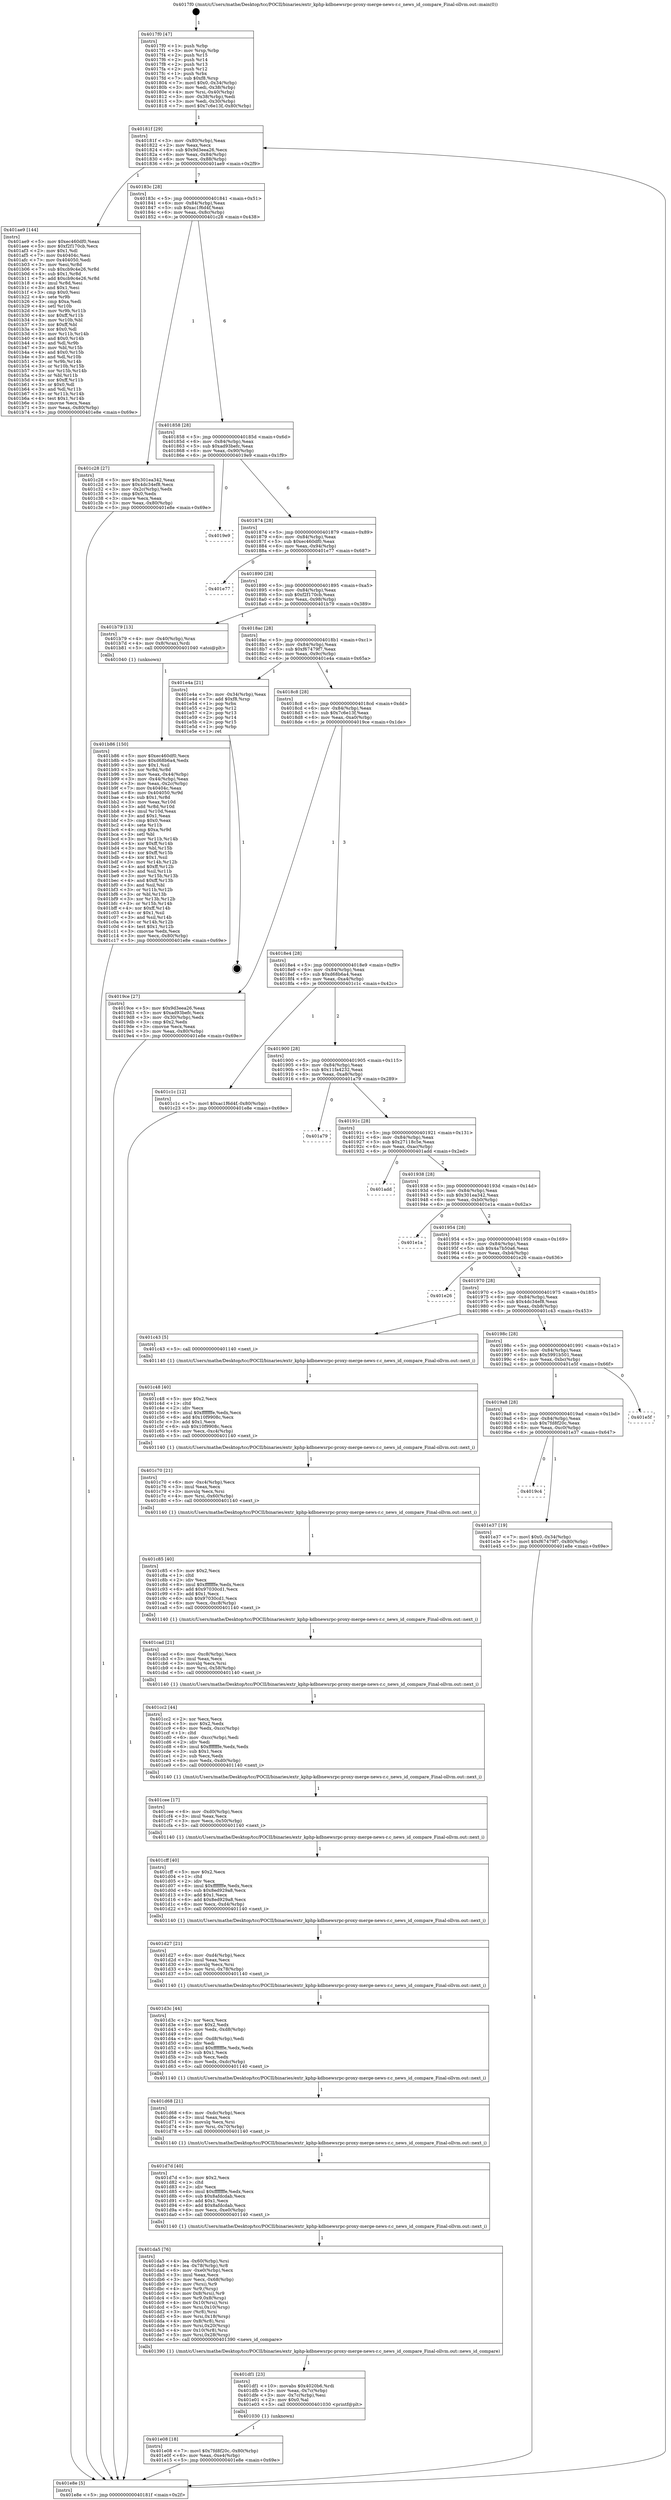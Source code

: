 digraph "0x4017f0" {
  label = "0x4017f0 (/mnt/c/Users/mathe/Desktop/tcc/POCII/binaries/extr_kphp-kdbnewsrpc-proxy-merge-news-r.c_news_id_compare_Final-ollvm.out::main(0))"
  labelloc = "t"
  node[shape=record]

  Entry [label="",width=0.3,height=0.3,shape=circle,fillcolor=black,style=filled]
  "0x40181f" [label="{
     0x40181f [29]\l
     | [instrs]\l
     &nbsp;&nbsp;0x40181f \<+3\>: mov -0x80(%rbp),%eax\l
     &nbsp;&nbsp;0x401822 \<+2\>: mov %eax,%ecx\l
     &nbsp;&nbsp;0x401824 \<+6\>: sub $0x9d3eea26,%ecx\l
     &nbsp;&nbsp;0x40182a \<+6\>: mov %eax,-0x84(%rbp)\l
     &nbsp;&nbsp;0x401830 \<+6\>: mov %ecx,-0x88(%rbp)\l
     &nbsp;&nbsp;0x401836 \<+6\>: je 0000000000401ae9 \<main+0x2f9\>\l
  }"]
  "0x401ae9" [label="{
     0x401ae9 [144]\l
     | [instrs]\l
     &nbsp;&nbsp;0x401ae9 \<+5\>: mov $0xec460df0,%eax\l
     &nbsp;&nbsp;0x401aee \<+5\>: mov $0xf2f170cb,%ecx\l
     &nbsp;&nbsp;0x401af3 \<+2\>: mov $0x1,%dl\l
     &nbsp;&nbsp;0x401af5 \<+7\>: mov 0x40404c,%esi\l
     &nbsp;&nbsp;0x401afc \<+7\>: mov 0x404050,%edi\l
     &nbsp;&nbsp;0x401b03 \<+3\>: mov %esi,%r8d\l
     &nbsp;&nbsp;0x401b06 \<+7\>: sub $0xcb9c4e26,%r8d\l
     &nbsp;&nbsp;0x401b0d \<+4\>: sub $0x1,%r8d\l
     &nbsp;&nbsp;0x401b11 \<+7\>: add $0xcb9c4e26,%r8d\l
     &nbsp;&nbsp;0x401b18 \<+4\>: imul %r8d,%esi\l
     &nbsp;&nbsp;0x401b1c \<+3\>: and $0x1,%esi\l
     &nbsp;&nbsp;0x401b1f \<+3\>: cmp $0x0,%esi\l
     &nbsp;&nbsp;0x401b22 \<+4\>: sete %r9b\l
     &nbsp;&nbsp;0x401b26 \<+3\>: cmp $0xa,%edi\l
     &nbsp;&nbsp;0x401b29 \<+4\>: setl %r10b\l
     &nbsp;&nbsp;0x401b2d \<+3\>: mov %r9b,%r11b\l
     &nbsp;&nbsp;0x401b30 \<+4\>: xor $0xff,%r11b\l
     &nbsp;&nbsp;0x401b34 \<+3\>: mov %r10b,%bl\l
     &nbsp;&nbsp;0x401b37 \<+3\>: xor $0xff,%bl\l
     &nbsp;&nbsp;0x401b3a \<+3\>: xor $0x0,%dl\l
     &nbsp;&nbsp;0x401b3d \<+3\>: mov %r11b,%r14b\l
     &nbsp;&nbsp;0x401b40 \<+4\>: and $0x0,%r14b\l
     &nbsp;&nbsp;0x401b44 \<+3\>: and %dl,%r9b\l
     &nbsp;&nbsp;0x401b47 \<+3\>: mov %bl,%r15b\l
     &nbsp;&nbsp;0x401b4a \<+4\>: and $0x0,%r15b\l
     &nbsp;&nbsp;0x401b4e \<+3\>: and %dl,%r10b\l
     &nbsp;&nbsp;0x401b51 \<+3\>: or %r9b,%r14b\l
     &nbsp;&nbsp;0x401b54 \<+3\>: or %r10b,%r15b\l
     &nbsp;&nbsp;0x401b57 \<+3\>: xor %r15b,%r14b\l
     &nbsp;&nbsp;0x401b5a \<+3\>: or %bl,%r11b\l
     &nbsp;&nbsp;0x401b5d \<+4\>: xor $0xff,%r11b\l
     &nbsp;&nbsp;0x401b61 \<+3\>: or $0x0,%dl\l
     &nbsp;&nbsp;0x401b64 \<+3\>: and %dl,%r11b\l
     &nbsp;&nbsp;0x401b67 \<+3\>: or %r11b,%r14b\l
     &nbsp;&nbsp;0x401b6a \<+4\>: test $0x1,%r14b\l
     &nbsp;&nbsp;0x401b6e \<+3\>: cmovne %ecx,%eax\l
     &nbsp;&nbsp;0x401b71 \<+3\>: mov %eax,-0x80(%rbp)\l
     &nbsp;&nbsp;0x401b74 \<+5\>: jmp 0000000000401e8e \<main+0x69e\>\l
  }"]
  "0x40183c" [label="{
     0x40183c [28]\l
     | [instrs]\l
     &nbsp;&nbsp;0x40183c \<+5\>: jmp 0000000000401841 \<main+0x51\>\l
     &nbsp;&nbsp;0x401841 \<+6\>: mov -0x84(%rbp),%eax\l
     &nbsp;&nbsp;0x401847 \<+5\>: sub $0xac1f6d4f,%eax\l
     &nbsp;&nbsp;0x40184c \<+6\>: mov %eax,-0x8c(%rbp)\l
     &nbsp;&nbsp;0x401852 \<+6\>: je 0000000000401c28 \<main+0x438\>\l
  }"]
  Exit [label="",width=0.3,height=0.3,shape=circle,fillcolor=black,style=filled,peripheries=2]
  "0x401c28" [label="{
     0x401c28 [27]\l
     | [instrs]\l
     &nbsp;&nbsp;0x401c28 \<+5\>: mov $0x301ea342,%eax\l
     &nbsp;&nbsp;0x401c2d \<+5\>: mov $0x4dc34ef8,%ecx\l
     &nbsp;&nbsp;0x401c32 \<+3\>: mov -0x2c(%rbp),%edx\l
     &nbsp;&nbsp;0x401c35 \<+3\>: cmp $0x0,%edx\l
     &nbsp;&nbsp;0x401c38 \<+3\>: cmove %ecx,%eax\l
     &nbsp;&nbsp;0x401c3b \<+3\>: mov %eax,-0x80(%rbp)\l
     &nbsp;&nbsp;0x401c3e \<+5\>: jmp 0000000000401e8e \<main+0x69e\>\l
  }"]
  "0x401858" [label="{
     0x401858 [28]\l
     | [instrs]\l
     &nbsp;&nbsp;0x401858 \<+5\>: jmp 000000000040185d \<main+0x6d\>\l
     &nbsp;&nbsp;0x40185d \<+6\>: mov -0x84(%rbp),%eax\l
     &nbsp;&nbsp;0x401863 \<+5\>: sub $0xad93befc,%eax\l
     &nbsp;&nbsp;0x401868 \<+6\>: mov %eax,-0x90(%rbp)\l
     &nbsp;&nbsp;0x40186e \<+6\>: je 00000000004019e9 \<main+0x1f9\>\l
  }"]
  "0x4019c4" [label="{
     0x4019c4\l
  }", style=dashed]
  "0x4019e9" [label="{
     0x4019e9\l
  }", style=dashed]
  "0x401874" [label="{
     0x401874 [28]\l
     | [instrs]\l
     &nbsp;&nbsp;0x401874 \<+5\>: jmp 0000000000401879 \<main+0x89\>\l
     &nbsp;&nbsp;0x401879 \<+6\>: mov -0x84(%rbp),%eax\l
     &nbsp;&nbsp;0x40187f \<+5\>: sub $0xec460df0,%eax\l
     &nbsp;&nbsp;0x401884 \<+6\>: mov %eax,-0x94(%rbp)\l
     &nbsp;&nbsp;0x40188a \<+6\>: je 0000000000401e77 \<main+0x687\>\l
  }"]
  "0x401e37" [label="{
     0x401e37 [19]\l
     | [instrs]\l
     &nbsp;&nbsp;0x401e37 \<+7\>: movl $0x0,-0x34(%rbp)\l
     &nbsp;&nbsp;0x401e3e \<+7\>: movl $0xf67479f7,-0x80(%rbp)\l
     &nbsp;&nbsp;0x401e45 \<+5\>: jmp 0000000000401e8e \<main+0x69e\>\l
  }"]
  "0x401e77" [label="{
     0x401e77\l
  }", style=dashed]
  "0x401890" [label="{
     0x401890 [28]\l
     | [instrs]\l
     &nbsp;&nbsp;0x401890 \<+5\>: jmp 0000000000401895 \<main+0xa5\>\l
     &nbsp;&nbsp;0x401895 \<+6\>: mov -0x84(%rbp),%eax\l
     &nbsp;&nbsp;0x40189b \<+5\>: sub $0xf2f170cb,%eax\l
     &nbsp;&nbsp;0x4018a0 \<+6\>: mov %eax,-0x98(%rbp)\l
     &nbsp;&nbsp;0x4018a6 \<+6\>: je 0000000000401b79 \<main+0x389\>\l
  }"]
  "0x4019a8" [label="{
     0x4019a8 [28]\l
     | [instrs]\l
     &nbsp;&nbsp;0x4019a8 \<+5\>: jmp 00000000004019ad \<main+0x1bd\>\l
     &nbsp;&nbsp;0x4019ad \<+6\>: mov -0x84(%rbp),%eax\l
     &nbsp;&nbsp;0x4019b3 \<+5\>: sub $0x7fd8f20c,%eax\l
     &nbsp;&nbsp;0x4019b8 \<+6\>: mov %eax,-0xc0(%rbp)\l
     &nbsp;&nbsp;0x4019be \<+6\>: je 0000000000401e37 \<main+0x647\>\l
  }"]
  "0x401b79" [label="{
     0x401b79 [13]\l
     | [instrs]\l
     &nbsp;&nbsp;0x401b79 \<+4\>: mov -0x40(%rbp),%rax\l
     &nbsp;&nbsp;0x401b7d \<+4\>: mov 0x8(%rax),%rdi\l
     &nbsp;&nbsp;0x401b81 \<+5\>: call 0000000000401040 \<atoi@plt\>\l
     | [calls]\l
     &nbsp;&nbsp;0x401040 \{1\} (unknown)\l
  }"]
  "0x4018ac" [label="{
     0x4018ac [28]\l
     | [instrs]\l
     &nbsp;&nbsp;0x4018ac \<+5\>: jmp 00000000004018b1 \<main+0xc1\>\l
     &nbsp;&nbsp;0x4018b1 \<+6\>: mov -0x84(%rbp),%eax\l
     &nbsp;&nbsp;0x4018b7 \<+5\>: sub $0xf67479f7,%eax\l
     &nbsp;&nbsp;0x4018bc \<+6\>: mov %eax,-0x9c(%rbp)\l
     &nbsp;&nbsp;0x4018c2 \<+6\>: je 0000000000401e4a \<main+0x65a\>\l
  }"]
  "0x401e5f" [label="{
     0x401e5f\l
  }", style=dashed]
  "0x401e4a" [label="{
     0x401e4a [21]\l
     | [instrs]\l
     &nbsp;&nbsp;0x401e4a \<+3\>: mov -0x34(%rbp),%eax\l
     &nbsp;&nbsp;0x401e4d \<+7\>: add $0xf8,%rsp\l
     &nbsp;&nbsp;0x401e54 \<+1\>: pop %rbx\l
     &nbsp;&nbsp;0x401e55 \<+2\>: pop %r12\l
     &nbsp;&nbsp;0x401e57 \<+2\>: pop %r13\l
     &nbsp;&nbsp;0x401e59 \<+2\>: pop %r14\l
     &nbsp;&nbsp;0x401e5b \<+2\>: pop %r15\l
     &nbsp;&nbsp;0x401e5d \<+1\>: pop %rbp\l
     &nbsp;&nbsp;0x401e5e \<+1\>: ret\l
  }"]
  "0x4018c8" [label="{
     0x4018c8 [28]\l
     | [instrs]\l
     &nbsp;&nbsp;0x4018c8 \<+5\>: jmp 00000000004018cd \<main+0xdd\>\l
     &nbsp;&nbsp;0x4018cd \<+6\>: mov -0x84(%rbp),%eax\l
     &nbsp;&nbsp;0x4018d3 \<+5\>: sub $0x7c6e13f,%eax\l
     &nbsp;&nbsp;0x4018d8 \<+6\>: mov %eax,-0xa0(%rbp)\l
     &nbsp;&nbsp;0x4018de \<+6\>: je 00000000004019ce \<main+0x1de\>\l
  }"]
  "0x401e08" [label="{
     0x401e08 [18]\l
     | [instrs]\l
     &nbsp;&nbsp;0x401e08 \<+7\>: movl $0x7fd8f20c,-0x80(%rbp)\l
     &nbsp;&nbsp;0x401e0f \<+6\>: mov %eax,-0xe4(%rbp)\l
     &nbsp;&nbsp;0x401e15 \<+5\>: jmp 0000000000401e8e \<main+0x69e\>\l
  }"]
  "0x4019ce" [label="{
     0x4019ce [27]\l
     | [instrs]\l
     &nbsp;&nbsp;0x4019ce \<+5\>: mov $0x9d3eea26,%eax\l
     &nbsp;&nbsp;0x4019d3 \<+5\>: mov $0xad93befc,%ecx\l
     &nbsp;&nbsp;0x4019d8 \<+3\>: mov -0x30(%rbp),%edx\l
     &nbsp;&nbsp;0x4019db \<+3\>: cmp $0x2,%edx\l
     &nbsp;&nbsp;0x4019de \<+3\>: cmovne %ecx,%eax\l
     &nbsp;&nbsp;0x4019e1 \<+3\>: mov %eax,-0x80(%rbp)\l
     &nbsp;&nbsp;0x4019e4 \<+5\>: jmp 0000000000401e8e \<main+0x69e\>\l
  }"]
  "0x4018e4" [label="{
     0x4018e4 [28]\l
     | [instrs]\l
     &nbsp;&nbsp;0x4018e4 \<+5\>: jmp 00000000004018e9 \<main+0xf9\>\l
     &nbsp;&nbsp;0x4018e9 \<+6\>: mov -0x84(%rbp),%eax\l
     &nbsp;&nbsp;0x4018ef \<+5\>: sub $0xd68b6a4,%eax\l
     &nbsp;&nbsp;0x4018f4 \<+6\>: mov %eax,-0xa4(%rbp)\l
     &nbsp;&nbsp;0x4018fa \<+6\>: je 0000000000401c1c \<main+0x42c\>\l
  }"]
  "0x401e8e" [label="{
     0x401e8e [5]\l
     | [instrs]\l
     &nbsp;&nbsp;0x401e8e \<+5\>: jmp 000000000040181f \<main+0x2f\>\l
  }"]
  "0x4017f0" [label="{
     0x4017f0 [47]\l
     | [instrs]\l
     &nbsp;&nbsp;0x4017f0 \<+1\>: push %rbp\l
     &nbsp;&nbsp;0x4017f1 \<+3\>: mov %rsp,%rbp\l
     &nbsp;&nbsp;0x4017f4 \<+2\>: push %r15\l
     &nbsp;&nbsp;0x4017f6 \<+2\>: push %r14\l
     &nbsp;&nbsp;0x4017f8 \<+2\>: push %r13\l
     &nbsp;&nbsp;0x4017fa \<+2\>: push %r12\l
     &nbsp;&nbsp;0x4017fc \<+1\>: push %rbx\l
     &nbsp;&nbsp;0x4017fd \<+7\>: sub $0xf8,%rsp\l
     &nbsp;&nbsp;0x401804 \<+7\>: movl $0x0,-0x34(%rbp)\l
     &nbsp;&nbsp;0x40180b \<+3\>: mov %edi,-0x38(%rbp)\l
     &nbsp;&nbsp;0x40180e \<+4\>: mov %rsi,-0x40(%rbp)\l
     &nbsp;&nbsp;0x401812 \<+3\>: mov -0x38(%rbp),%edi\l
     &nbsp;&nbsp;0x401815 \<+3\>: mov %edi,-0x30(%rbp)\l
     &nbsp;&nbsp;0x401818 \<+7\>: movl $0x7c6e13f,-0x80(%rbp)\l
  }"]
  "0x401b86" [label="{
     0x401b86 [150]\l
     | [instrs]\l
     &nbsp;&nbsp;0x401b86 \<+5\>: mov $0xec460df0,%ecx\l
     &nbsp;&nbsp;0x401b8b \<+5\>: mov $0xd68b6a4,%edx\l
     &nbsp;&nbsp;0x401b90 \<+3\>: mov $0x1,%sil\l
     &nbsp;&nbsp;0x401b93 \<+3\>: xor %r8d,%r8d\l
     &nbsp;&nbsp;0x401b96 \<+3\>: mov %eax,-0x44(%rbp)\l
     &nbsp;&nbsp;0x401b99 \<+3\>: mov -0x44(%rbp),%eax\l
     &nbsp;&nbsp;0x401b9c \<+3\>: mov %eax,-0x2c(%rbp)\l
     &nbsp;&nbsp;0x401b9f \<+7\>: mov 0x40404c,%eax\l
     &nbsp;&nbsp;0x401ba6 \<+8\>: mov 0x404050,%r9d\l
     &nbsp;&nbsp;0x401bae \<+4\>: sub $0x1,%r8d\l
     &nbsp;&nbsp;0x401bb2 \<+3\>: mov %eax,%r10d\l
     &nbsp;&nbsp;0x401bb5 \<+3\>: add %r8d,%r10d\l
     &nbsp;&nbsp;0x401bb8 \<+4\>: imul %r10d,%eax\l
     &nbsp;&nbsp;0x401bbc \<+3\>: and $0x1,%eax\l
     &nbsp;&nbsp;0x401bbf \<+3\>: cmp $0x0,%eax\l
     &nbsp;&nbsp;0x401bc2 \<+4\>: sete %r11b\l
     &nbsp;&nbsp;0x401bc6 \<+4\>: cmp $0xa,%r9d\l
     &nbsp;&nbsp;0x401bca \<+3\>: setl %bl\l
     &nbsp;&nbsp;0x401bcd \<+3\>: mov %r11b,%r14b\l
     &nbsp;&nbsp;0x401bd0 \<+4\>: xor $0xff,%r14b\l
     &nbsp;&nbsp;0x401bd4 \<+3\>: mov %bl,%r15b\l
     &nbsp;&nbsp;0x401bd7 \<+4\>: xor $0xff,%r15b\l
     &nbsp;&nbsp;0x401bdb \<+4\>: xor $0x1,%sil\l
     &nbsp;&nbsp;0x401bdf \<+3\>: mov %r14b,%r12b\l
     &nbsp;&nbsp;0x401be2 \<+4\>: and $0xff,%r12b\l
     &nbsp;&nbsp;0x401be6 \<+3\>: and %sil,%r11b\l
     &nbsp;&nbsp;0x401be9 \<+3\>: mov %r15b,%r13b\l
     &nbsp;&nbsp;0x401bec \<+4\>: and $0xff,%r13b\l
     &nbsp;&nbsp;0x401bf0 \<+3\>: and %sil,%bl\l
     &nbsp;&nbsp;0x401bf3 \<+3\>: or %r11b,%r12b\l
     &nbsp;&nbsp;0x401bf6 \<+3\>: or %bl,%r13b\l
     &nbsp;&nbsp;0x401bf9 \<+3\>: xor %r13b,%r12b\l
     &nbsp;&nbsp;0x401bfc \<+3\>: or %r15b,%r14b\l
     &nbsp;&nbsp;0x401bff \<+4\>: xor $0xff,%r14b\l
     &nbsp;&nbsp;0x401c03 \<+4\>: or $0x1,%sil\l
     &nbsp;&nbsp;0x401c07 \<+3\>: and %sil,%r14b\l
     &nbsp;&nbsp;0x401c0a \<+3\>: or %r14b,%r12b\l
     &nbsp;&nbsp;0x401c0d \<+4\>: test $0x1,%r12b\l
     &nbsp;&nbsp;0x401c11 \<+3\>: cmovne %edx,%ecx\l
     &nbsp;&nbsp;0x401c14 \<+3\>: mov %ecx,-0x80(%rbp)\l
     &nbsp;&nbsp;0x401c17 \<+5\>: jmp 0000000000401e8e \<main+0x69e\>\l
  }"]
  "0x401df1" [label="{
     0x401df1 [23]\l
     | [instrs]\l
     &nbsp;&nbsp;0x401df1 \<+10\>: movabs $0x4020b6,%rdi\l
     &nbsp;&nbsp;0x401dfb \<+3\>: mov %eax,-0x7c(%rbp)\l
     &nbsp;&nbsp;0x401dfe \<+3\>: mov -0x7c(%rbp),%esi\l
     &nbsp;&nbsp;0x401e01 \<+2\>: mov $0x0,%al\l
     &nbsp;&nbsp;0x401e03 \<+5\>: call 0000000000401030 \<printf@plt\>\l
     | [calls]\l
     &nbsp;&nbsp;0x401030 \{1\} (unknown)\l
  }"]
  "0x401c1c" [label="{
     0x401c1c [12]\l
     | [instrs]\l
     &nbsp;&nbsp;0x401c1c \<+7\>: movl $0xac1f6d4f,-0x80(%rbp)\l
     &nbsp;&nbsp;0x401c23 \<+5\>: jmp 0000000000401e8e \<main+0x69e\>\l
  }"]
  "0x401900" [label="{
     0x401900 [28]\l
     | [instrs]\l
     &nbsp;&nbsp;0x401900 \<+5\>: jmp 0000000000401905 \<main+0x115\>\l
     &nbsp;&nbsp;0x401905 \<+6\>: mov -0x84(%rbp),%eax\l
     &nbsp;&nbsp;0x40190b \<+5\>: sub $0x11fa4232,%eax\l
     &nbsp;&nbsp;0x401910 \<+6\>: mov %eax,-0xa8(%rbp)\l
     &nbsp;&nbsp;0x401916 \<+6\>: je 0000000000401a79 \<main+0x289\>\l
  }"]
  "0x401da5" [label="{
     0x401da5 [76]\l
     | [instrs]\l
     &nbsp;&nbsp;0x401da5 \<+4\>: lea -0x60(%rbp),%rsi\l
     &nbsp;&nbsp;0x401da9 \<+4\>: lea -0x78(%rbp),%r8\l
     &nbsp;&nbsp;0x401dad \<+6\>: mov -0xe0(%rbp),%ecx\l
     &nbsp;&nbsp;0x401db3 \<+3\>: imul %eax,%ecx\l
     &nbsp;&nbsp;0x401db6 \<+3\>: mov %ecx,-0x68(%rbp)\l
     &nbsp;&nbsp;0x401db9 \<+3\>: mov (%rsi),%r9\l
     &nbsp;&nbsp;0x401dbc \<+4\>: mov %r9,(%rsp)\l
     &nbsp;&nbsp;0x401dc0 \<+4\>: mov 0x8(%rsi),%r9\l
     &nbsp;&nbsp;0x401dc4 \<+5\>: mov %r9,0x8(%rsp)\l
     &nbsp;&nbsp;0x401dc9 \<+4\>: mov 0x10(%rsi),%rsi\l
     &nbsp;&nbsp;0x401dcd \<+5\>: mov %rsi,0x10(%rsp)\l
     &nbsp;&nbsp;0x401dd2 \<+3\>: mov (%r8),%rsi\l
     &nbsp;&nbsp;0x401dd5 \<+5\>: mov %rsi,0x18(%rsp)\l
     &nbsp;&nbsp;0x401dda \<+4\>: mov 0x8(%r8),%rsi\l
     &nbsp;&nbsp;0x401dde \<+5\>: mov %rsi,0x20(%rsp)\l
     &nbsp;&nbsp;0x401de3 \<+4\>: mov 0x10(%r8),%rsi\l
     &nbsp;&nbsp;0x401de7 \<+5\>: mov %rsi,0x28(%rsp)\l
     &nbsp;&nbsp;0x401dec \<+5\>: call 0000000000401390 \<news_id_compare\>\l
     | [calls]\l
     &nbsp;&nbsp;0x401390 \{1\} (/mnt/c/Users/mathe/Desktop/tcc/POCII/binaries/extr_kphp-kdbnewsrpc-proxy-merge-news-r.c_news_id_compare_Final-ollvm.out::news_id_compare)\l
  }"]
  "0x401a79" [label="{
     0x401a79\l
  }", style=dashed]
  "0x40191c" [label="{
     0x40191c [28]\l
     | [instrs]\l
     &nbsp;&nbsp;0x40191c \<+5\>: jmp 0000000000401921 \<main+0x131\>\l
     &nbsp;&nbsp;0x401921 \<+6\>: mov -0x84(%rbp),%eax\l
     &nbsp;&nbsp;0x401927 \<+5\>: sub $0x27118c5e,%eax\l
     &nbsp;&nbsp;0x40192c \<+6\>: mov %eax,-0xac(%rbp)\l
     &nbsp;&nbsp;0x401932 \<+6\>: je 0000000000401add \<main+0x2ed\>\l
  }"]
  "0x401d7d" [label="{
     0x401d7d [40]\l
     | [instrs]\l
     &nbsp;&nbsp;0x401d7d \<+5\>: mov $0x2,%ecx\l
     &nbsp;&nbsp;0x401d82 \<+1\>: cltd\l
     &nbsp;&nbsp;0x401d83 \<+2\>: idiv %ecx\l
     &nbsp;&nbsp;0x401d85 \<+6\>: imul $0xfffffffe,%edx,%ecx\l
     &nbsp;&nbsp;0x401d8b \<+6\>: sub $0x8afdcdab,%ecx\l
     &nbsp;&nbsp;0x401d91 \<+3\>: add $0x1,%ecx\l
     &nbsp;&nbsp;0x401d94 \<+6\>: add $0x8afdcdab,%ecx\l
     &nbsp;&nbsp;0x401d9a \<+6\>: mov %ecx,-0xe0(%rbp)\l
     &nbsp;&nbsp;0x401da0 \<+5\>: call 0000000000401140 \<next_i\>\l
     | [calls]\l
     &nbsp;&nbsp;0x401140 \{1\} (/mnt/c/Users/mathe/Desktop/tcc/POCII/binaries/extr_kphp-kdbnewsrpc-proxy-merge-news-r.c_news_id_compare_Final-ollvm.out::next_i)\l
  }"]
  "0x401add" [label="{
     0x401add\l
  }", style=dashed]
  "0x401938" [label="{
     0x401938 [28]\l
     | [instrs]\l
     &nbsp;&nbsp;0x401938 \<+5\>: jmp 000000000040193d \<main+0x14d\>\l
     &nbsp;&nbsp;0x40193d \<+6\>: mov -0x84(%rbp),%eax\l
     &nbsp;&nbsp;0x401943 \<+5\>: sub $0x301ea342,%eax\l
     &nbsp;&nbsp;0x401948 \<+6\>: mov %eax,-0xb0(%rbp)\l
     &nbsp;&nbsp;0x40194e \<+6\>: je 0000000000401e1a \<main+0x62a\>\l
  }"]
  "0x401d68" [label="{
     0x401d68 [21]\l
     | [instrs]\l
     &nbsp;&nbsp;0x401d68 \<+6\>: mov -0xdc(%rbp),%ecx\l
     &nbsp;&nbsp;0x401d6e \<+3\>: imul %eax,%ecx\l
     &nbsp;&nbsp;0x401d71 \<+3\>: movslq %ecx,%rsi\l
     &nbsp;&nbsp;0x401d74 \<+4\>: mov %rsi,-0x70(%rbp)\l
     &nbsp;&nbsp;0x401d78 \<+5\>: call 0000000000401140 \<next_i\>\l
     | [calls]\l
     &nbsp;&nbsp;0x401140 \{1\} (/mnt/c/Users/mathe/Desktop/tcc/POCII/binaries/extr_kphp-kdbnewsrpc-proxy-merge-news-r.c_news_id_compare_Final-ollvm.out::next_i)\l
  }"]
  "0x401e1a" [label="{
     0x401e1a\l
  }", style=dashed]
  "0x401954" [label="{
     0x401954 [28]\l
     | [instrs]\l
     &nbsp;&nbsp;0x401954 \<+5\>: jmp 0000000000401959 \<main+0x169\>\l
     &nbsp;&nbsp;0x401959 \<+6\>: mov -0x84(%rbp),%eax\l
     &nbsp;&nbsp;0x40195f \<+5\>: sub $0x4a7b50a6,%eax\l
     &nbsp;&nbsp;0x401964 \<+6\>: mov %eax,-0xb4(%rbp)\l
     &nbsp;&nbsp;0x40196a \<+6\>: je 0000000000401e26 \<main+0x636\>\l
  }"]
  "0x401d3c" [label="{
     0x401d3c [44]\l
     | [instrs]\l
     &nbsp;&nbsp;0x401d3c \<+2\>: xor %ecx,%ecx\l
     &nbsp;&nbsp;0x401d3e \<+5\>: mov $0x2,%edx\l
     &nbsp;&nbsp;0x401d43 \<+6\>: mov %edx,-0xd8(%rbp)\l
     &nbsp;&nbsp;0x401d49 \<+1\>: cltd\l
     &nbsp;&nbsp;0x401d4a \<+6\>: mov -0xd8(%rbp),%edi\l
     &nbsp;&nbsp;0x401d50 \<+2\>: idiv %edi\l
     &nbsp;&nbsp;0x401d52 \<+6\>: imul $0xfffffffe,%edx,%edx\l
     &nbsp;&nbsp;0x401d58 \<+3\>: sub $0x1,%ecx\l
     &nbsp;&nbsp;0x401d5b \<+2\>: sub %ecx,%edx\l
     &nbsp;&nbsp;0x401d5d \<+6\>: mov %edx,-0xdc(%rbp)\l
     &nbsp;&nbsp;0x401d63 \<+5\>: call 0000000000401140 \<next_i\>\l
     | [calls]\l
     &nbsp;&nbsp;0x401140 \{1\} (/mnt/c/Users/mathe/Desktop/tcc/POCII/binaries/extr_kphp-kdbnewsrpc-proxy-merge-news-r.c_news_id_compare_Final-ollvm.out::next_i)\l
  }"]
  "0x401e26" [label="{
     0x401e26\l
  }", style=dashed]
  "0x401970" [label="{
     0x401970 [28]\l
     | [instrs]\l
     &nbsp;&nbsp;0x401970 \<+5\>: jmp 0000000000401975 \<main+0x185\>\l
     &nbsp;&nbsp;0x401975 \<+6\>: mov -0x84(%rbp),%eax\l
     &nbsp;&nbsp;0x40197b \<+5\>: sub $0x4dc34ef8,%eax\l
     &nbsp;&nbsp;0x401980 \<+6\>: mov %eax,-0xb8(%rbp)\l
     &nbsp;&nbsp;0x401986 \<+6\>: je 0000000000401c43 \<main+0x453\>\l
  }"]
  "0x401d27" [label="{
     0x401d27 [21]\l
     | [instrs]\l
     &nbsp;&nbsp;0x401d27 \<+6\>: mov -0xd4(%rbp),%ecx\l
     &nbsp;&nbsp;0x401d2d \<+3\>: imul %eax,%ecx\l
     &nbsp;&nbsp;0x401d30 \<+3\>: movslq %ecx,%rsi\l
     &nbsp;&nbsp;0x401d33 \<+4\>: mov %rsi,-0x78(%rbp)\l
     &nbsp;&nbsp;0x401d37 \<+5\>: call 0000000000401140 \<next_i\>\l
     | [calls]\l
     &nbsp;&nbsp;0x401140 \{1\} (/mnt/c/Users/mathe/Desktop/tcc/POCII/binaries/extr_kphp-kdbnewsrpc-proxy-merge-news-r.c_news_id_compare_Final-ollvm.out::next_i)\l
  }"]
  "0x401c43" [label="{
     0x401c43 [5]\l
     | [instrs]\l
     &nbsp;&nbsp;0x401c43 \<+5\>: call 0000000000401140 \<next_i\>\l
     | [calls]\l
     &nbsp;&nbsp;0x401140 \{1\} (/mnt/c/Users/mathe/Desktop/tcc/POCII/binaries/extr_kphp-kdbnewsrpc-proxy-merge-news-r.c_news_id_compare_Final-ollvm.out::next_i)\l
  }"]
  "0x40198c" [label="{
     0x40198c [28]\l
     | [instrs]\l
     &nbsp;&nbsp;0x40198c \<+5\>: jmp 0000000000401991 \<main+0x1a1\>\l
     &nbsp;&nbsp;0x401991 \<+6\>: mov -0x84(%rbp),%eax\l
     &nbsp;&nbsp;0x401997 \<+5\>: sub $0x5991b501,%eax\l
     &nbsp;&nbsp;0x40199c \<+6\>: mov %eax,-0xbc(%rbp)\l
     &nbsp;&nbsp;0x4019a2 \<+6\>: je 0000000000401e5f \<main+0x66f\>\l
  }"]
  "0x401c48" [label="{
     0x401c48 [40]\l
     | [instrs]\l
     &nbsp;&nbsp;0x401c48 \<+5\>: mov $0x2,%ecx\l
     &nbsp;&nbsp;0x401c4d \<+1\>: cltd\l
     &nbsp;&nbsp;0x401c4e \<+2\>: idiv %ecx\l
     &nbsp;&nbsp;0x401c50 \<+6\>: imul $0xfffffffe,%edx,%ecx\l
     &nbsp;&nbsp;0x401c56 \<+6\>: add $0x10f9908c,%ecx\l
     &nbsp;&nbsp;0x401c5c \<+3\>: add $0x1,%ecx\l
     &nbsp;&nbsp;0x401c5f \<+6\>: sub $0x10f9908c,%ecx\l
     &nbsp;&nbsp;0x401c65 \<+6\>: mov %ecx,-0xc4(%rbp)\l
     &nbsp;&nbsp;0x401c6b \<+5\>: call 0000000000401140 \<next_i\>\l
     | [calls]\l
     &nbsp;&nbsp;0x401140 \{1\} (/mnt/c/Users/mathe/Desktop/tcc/POCII/binaries/extr_kphp-kdbnewsrpc-proxy-merge-news-r.c_news_id_compare_Final-ollvm.out::next_i)\l
  }"]
  "0x401c70" [label="{
     0x401c70 [21]\l
     | [instrs]\l
     &nbsp;&nbsp;0x401c70 \<+6\>: mov -0xc4(%rbp),%ecx\l
     &nbsp;&nbsp;0x401c76 \<+3\>: imul %eax,%ecx\l
     &nbsp;&nbsp;0x401c79 \<+3\>: movslq %ecx,%rsi\l
     &nbsp;&nbsp;0x401c7c \<+4\>: mov %rsi,-0x60(%rbp)\l
     &nbsp;&nbsp;0x401c80 \<+5\>: call 0000000000401140 \<next_i\>\l
     | [calls]\l
     &nbsp;&nbsp;0x401140 \{1\} (/mnt/c/Users/mathe/Desktop/tcc/POCII/binaries/extr_kphp-kdbnewsrpc-proxy-merge-news-r.c_news_id_compare_Final-ollvm.out::next_i)\l
  }"]
  "0x401c85" [label="{
     0x401c85 [40]\l
     | [instrs]\l
     &nbsp;&nbsp;0x401c85 \<+5\>: mov $0x2,%ecx\l
     &nbsp;&nbsp;0x401c8a \<+1\>: cltd\l
     &nbsp;&nbsp;0x401c8b \<+2\>: idiv %ecx\l
     &nbsp;&nbsp;0x401c8d \<+6\>: imul $0xfffffffe,%edx,%ecx\l
     &nbsp;&nbsp;0x401c93 \<+6\>: add $0x97030cd1,%ecx\l
     &nbsp;&nbsp;0x401c99 \<+3\>: add $0x1,%ecx\l
     &nbsp;&nbsp;0x401c9c \<+6\>: sub $0x97030cd1,%ecx\l
     &nbsp;&nbsp;0x401ca2 \<+6\>: mov %ecx,-0xc8(%rbp)\l
     &nbsp;&nbsp;0x401ca8 \<+5\>: call 0000000000401140 \<next_i\>\l
     | [calls]\l
     &nbsp;&nbsp;0x401140 \{1\} (/mnt/c/Users/mathe/Desktop/tcc/POCII/binaries/extr_kphp-kdbnewsrpc-proxy-merge-news-r.c_news_id_compare_Final-ollvm.out::next_i)\l
  }"]
  "0x401cad" [label="{
     0x401cad [21]\l
     | [instrs]\l
     &nbsp;&nbsp;0x401cad \<+6\>: mov -0xc8(%rbp),%ecx\l
     &nbsp;&nbsp;0x401cb3 \<+3\>: imul %eax,%ecx\l
     &nbsp;&nbsp;0x401cb6 \<+3\>: movslq %ecx,%rsi\l
     &nbsp;&nbsp;0x401cb9 \<+4\>: mov %rsi,-0x58(%rbp)\l
     &nbsp;&nbsp;0x401cbd \<+5\>: call 0000000000401140 \<next_i\>\l
     | [calls]\l
     &nbsp;&nbsp;0x401140 \{1\} (/mnt/c/Users/mathe/Desktop/tcc/POCII/binaries/extr_kphp-kdbnewsrpc-proxy-merge-news-r.c_news_id_compare_Final-ollvm.out::next_i)\l
  }"]
  "0x401cc2" [label="{
     0x401cc2 [44]\l
     | [instrs]\l
     &nbsp;&nbsp;0x401cc2 \<+2\>: xor %ecx,%ecx\l
     &nbsp;&nbsp;0x401cc4 \<+5\>: mov $0x2,%edx\l
     &nbsp;&nbsp;0x401cc9 \<+6\>: mov %edx,-0xcc(%rbp)\l
     &nbsp;&nbsp;0x401ccf \<+1\>: cltd\l
     &nbsp;&nbsp;0x401cd0 \<+6\>: mov -0xcc(%rbp),%edi\l
     &nbsp;&nbsp;0x401cd6 \<+2\>: idiv %edi\l
     &nbsp;&nbsp;0x401cd8 \<+6\>: imul $0xfffffffe,%edx,%edx\l
     &nbsp;&nbsp;0x401cde \<+3\>: sub $0x1,%ecx\l
     &nbsp;&nbsp;0x401ce1 \<+2\>: sub %ecx,%edx\l
     &nbsp;&nbsp;0x401ce3 \<+6\>: mov %edx,-0xd0(%rbp)\l
     &nbsp;&nbsp;0x401ce9 \<+5\>: call 0000000000401140 \<next_i\>\l
     | [calls]\l
     &nbsp;&nbsp;0x401140 \{1\} (/mnt/c/Users/mathe/Desktop/tcc/POCII/binaries/extr_kphp-kdbnewsrpc-proxy-merge-news-r.c_news_id_compare_Final-ollvm.out::next_i)\l
  }"]
  "0x401cee" [label="{
     0x401cee [17]\l
     | [instrs]\l
     &nbsp;&nbsp;0x401cee \<+6\>: mov -0xd0(%rbp),%ecx\l
     &nbsp;&nbsp;0x401cf4 \<+3\>: imul %eax,%ecx\l
     &nbsp;&nbsp;0x401cf7 \<+3\>: mov %ecx,-0x50(%rbp)\l
     &nbsp;&nbsp;0x401cfa \<+5\>: call 0000000000401140 \<next_i\>\l
     | [calls]\l
     &nbsp;&nbsp;0x401140 \{1\} (/mnt/c/Users/mathe/Desktop/tcc/POCII/binaries/extr_kphp-kdbnewsrpc-proxy-merge-news-r.c_news_id_compare_Final-ollvm.out::next_i)\l
  }"]
  "0x401cff" [label="{
     0x401cff [40]\l
     | [instrs]\l
     &nbsp;&nbsp;0x401cff \<+5\>: mov $0x2,%ecx\l
     &nbsp;&nbsp;0x401d04 \<+1\>: cltd\l
     &nbsp;&nbsp;0x401d05 \<+2\>: idiv %ecx\l
     &nbsp;&nbsp;0x401d07 \<+6\>: imul $0xfffffffe,%edx,%ecx\l
     &nbsp;&nbsp;0x401d0d \<+6\>: sub $0x8ed929a8,%ecx\l
     &nbsp;&nbsp;0x401d13 \<+3\>: add $0x1,%ecx\l
     &nbsp;&nbsp;0x401d16 \<+6\>: add $0x8ed929a8,%ecx\l
     &nbsp;&nbsp;0x401d1c \<+6\>: mov %ecx,-0xd4(%rbp)\l
     &nbsp;&nbsp;0x401d22 \<+5\>: call 0000000000401140 \<next_i\>\l
     | [calls]\l
     &nbsp;&nbsp;0x401140 \{1\} (/mnt/c/Users/mathe/Desktop/tcc/POCII/binaries/extr_kphp-kdbnewsrpc-proxy-merge-news-r.c_news_id_compare_Final-ollvm.out::next_i)\l
  }"]
  Entry -> "0x4017f0" [label=" 1"]
  "0x40181f" -> "0x401ae9" [label=" 1"]
  "0x40181f" -> "0x40183c" [label=" 7"]
  "0x401e4a" -> Exit [label=" 1"]
  "0x40183c" -> "0x401c28" [label=" 1"]
  "0x40183c" -> "0x401858" [label=" 6"]
  "0x401e37" -> "0x401e8e" [label=" 1"]
  "0x401858" -> "0x4019e9" [label=" 0"]
  "0x401858" -> "0x401874" [label=" 6"]
  "0x4019a8" -> "0x4019c4" [label=" 0"]
  "0x401874" -> "0x401e77" [label=" 0"]
  "0x401874" -> "0x401890" [label=" 6"]
  "0x4019a8" -> "0x401e37" [label=" 1"]
  "0x401890" -> "0x401b79" [label=" 1"]
  "0x401890" -> "0x4018ac" [label=" 5"]
  "0x40198c" -> "0x4019a8" [label=" 1"]
  "0x4018ac" -> "0x401e4a" [label=" 1"]
  "0x4018ac" -> "0x4018c8" [label=" 4"]
  "0x40198c" -> "0x401e5f" [label=" 0"]
  "0x4018c8" -> "0x4019ce" [label=" 1"]
  "0x4018c8" -> "0x4018e4" [label=" 3"]
  "0x4019ce" -> "0x401e8e" [label=" 1"]
  "0x4017f0" -> "0x40181f" [label=" 1"]
  "0x401e8e" -> "0x40181f" [label=" 7"]
  "0x401ae9" -> "0x401e8e" [label=" 1"]
  "0x401b79" -> "0x401b86" [label=" 1"]
  "0x401b86" -> "0x401e8e" [label=" 1"]
  "0x401e08" -> "0x401e8e" [label=" 1"]
  "0x4018e4" -> "0x401c1c" [label=" 1"]
  "0x4018e4" -> "0x401900" [label=" 2"]
  "0x401c1c" -> "0x401e8e" [label=" 1"]
  "0x401c28" -> "0x401e8e" [label=" 1"]
  "0x401df1" -> "0x401e08" [label=" 1"]
  "0x401900" -> "0x401a79" [label=" 0"]
  "0x401900" -> "0x40191c" [label=" 2"]
  "0x401da5" -> "0x401df1" [label=" 1"]
  "0x40191c" -> "0x401add" [label=" 0"]
  "0x40191c" -> "0x401938" [label=" 2"]
  "0x401d7d" -> "0x401da5" [label=" 1"]
  "0x401938" -> "0x401e1a" [label=" 0"]
  "0x401938" -> "0x401954" [label=" 2"]
  "0x401d68" -> "0x401d7d" [label=" 1"]
  "0x401954" -> "0x401e26" [label=" 0"]
  "0x401954" -> "0x401970" [label=" 2"]
  "0x401d3c" -> "0x401d68" [label=" 1"]
  "0x401970" -> "0x401c43" [label=" 1"]
  "0x401970" -> "0x40198c" [label=" 1"]
  "0x401c43" -> "0x401c48" [label=" 1"]
  "0x401c48" -> "0x401c70" [label=" 1"]
  "0x401c70" -> "0x401c85" [label=" 1"]
  "0x401c85" -> "0x401cad" [label=" 1"]
  "0x401cad" -> "0x401cc2" [label=" 1"]
  "0x401cc2" -> "0x401cee" [label=" 1"]
  "0x401cee" -> "0x401cff" [label=" 1"]
  "0x401cff" -> "0x401d27" [label=" 1"]
  "0x401d27" -> "0x401d3c" [label=" 1"]
}
